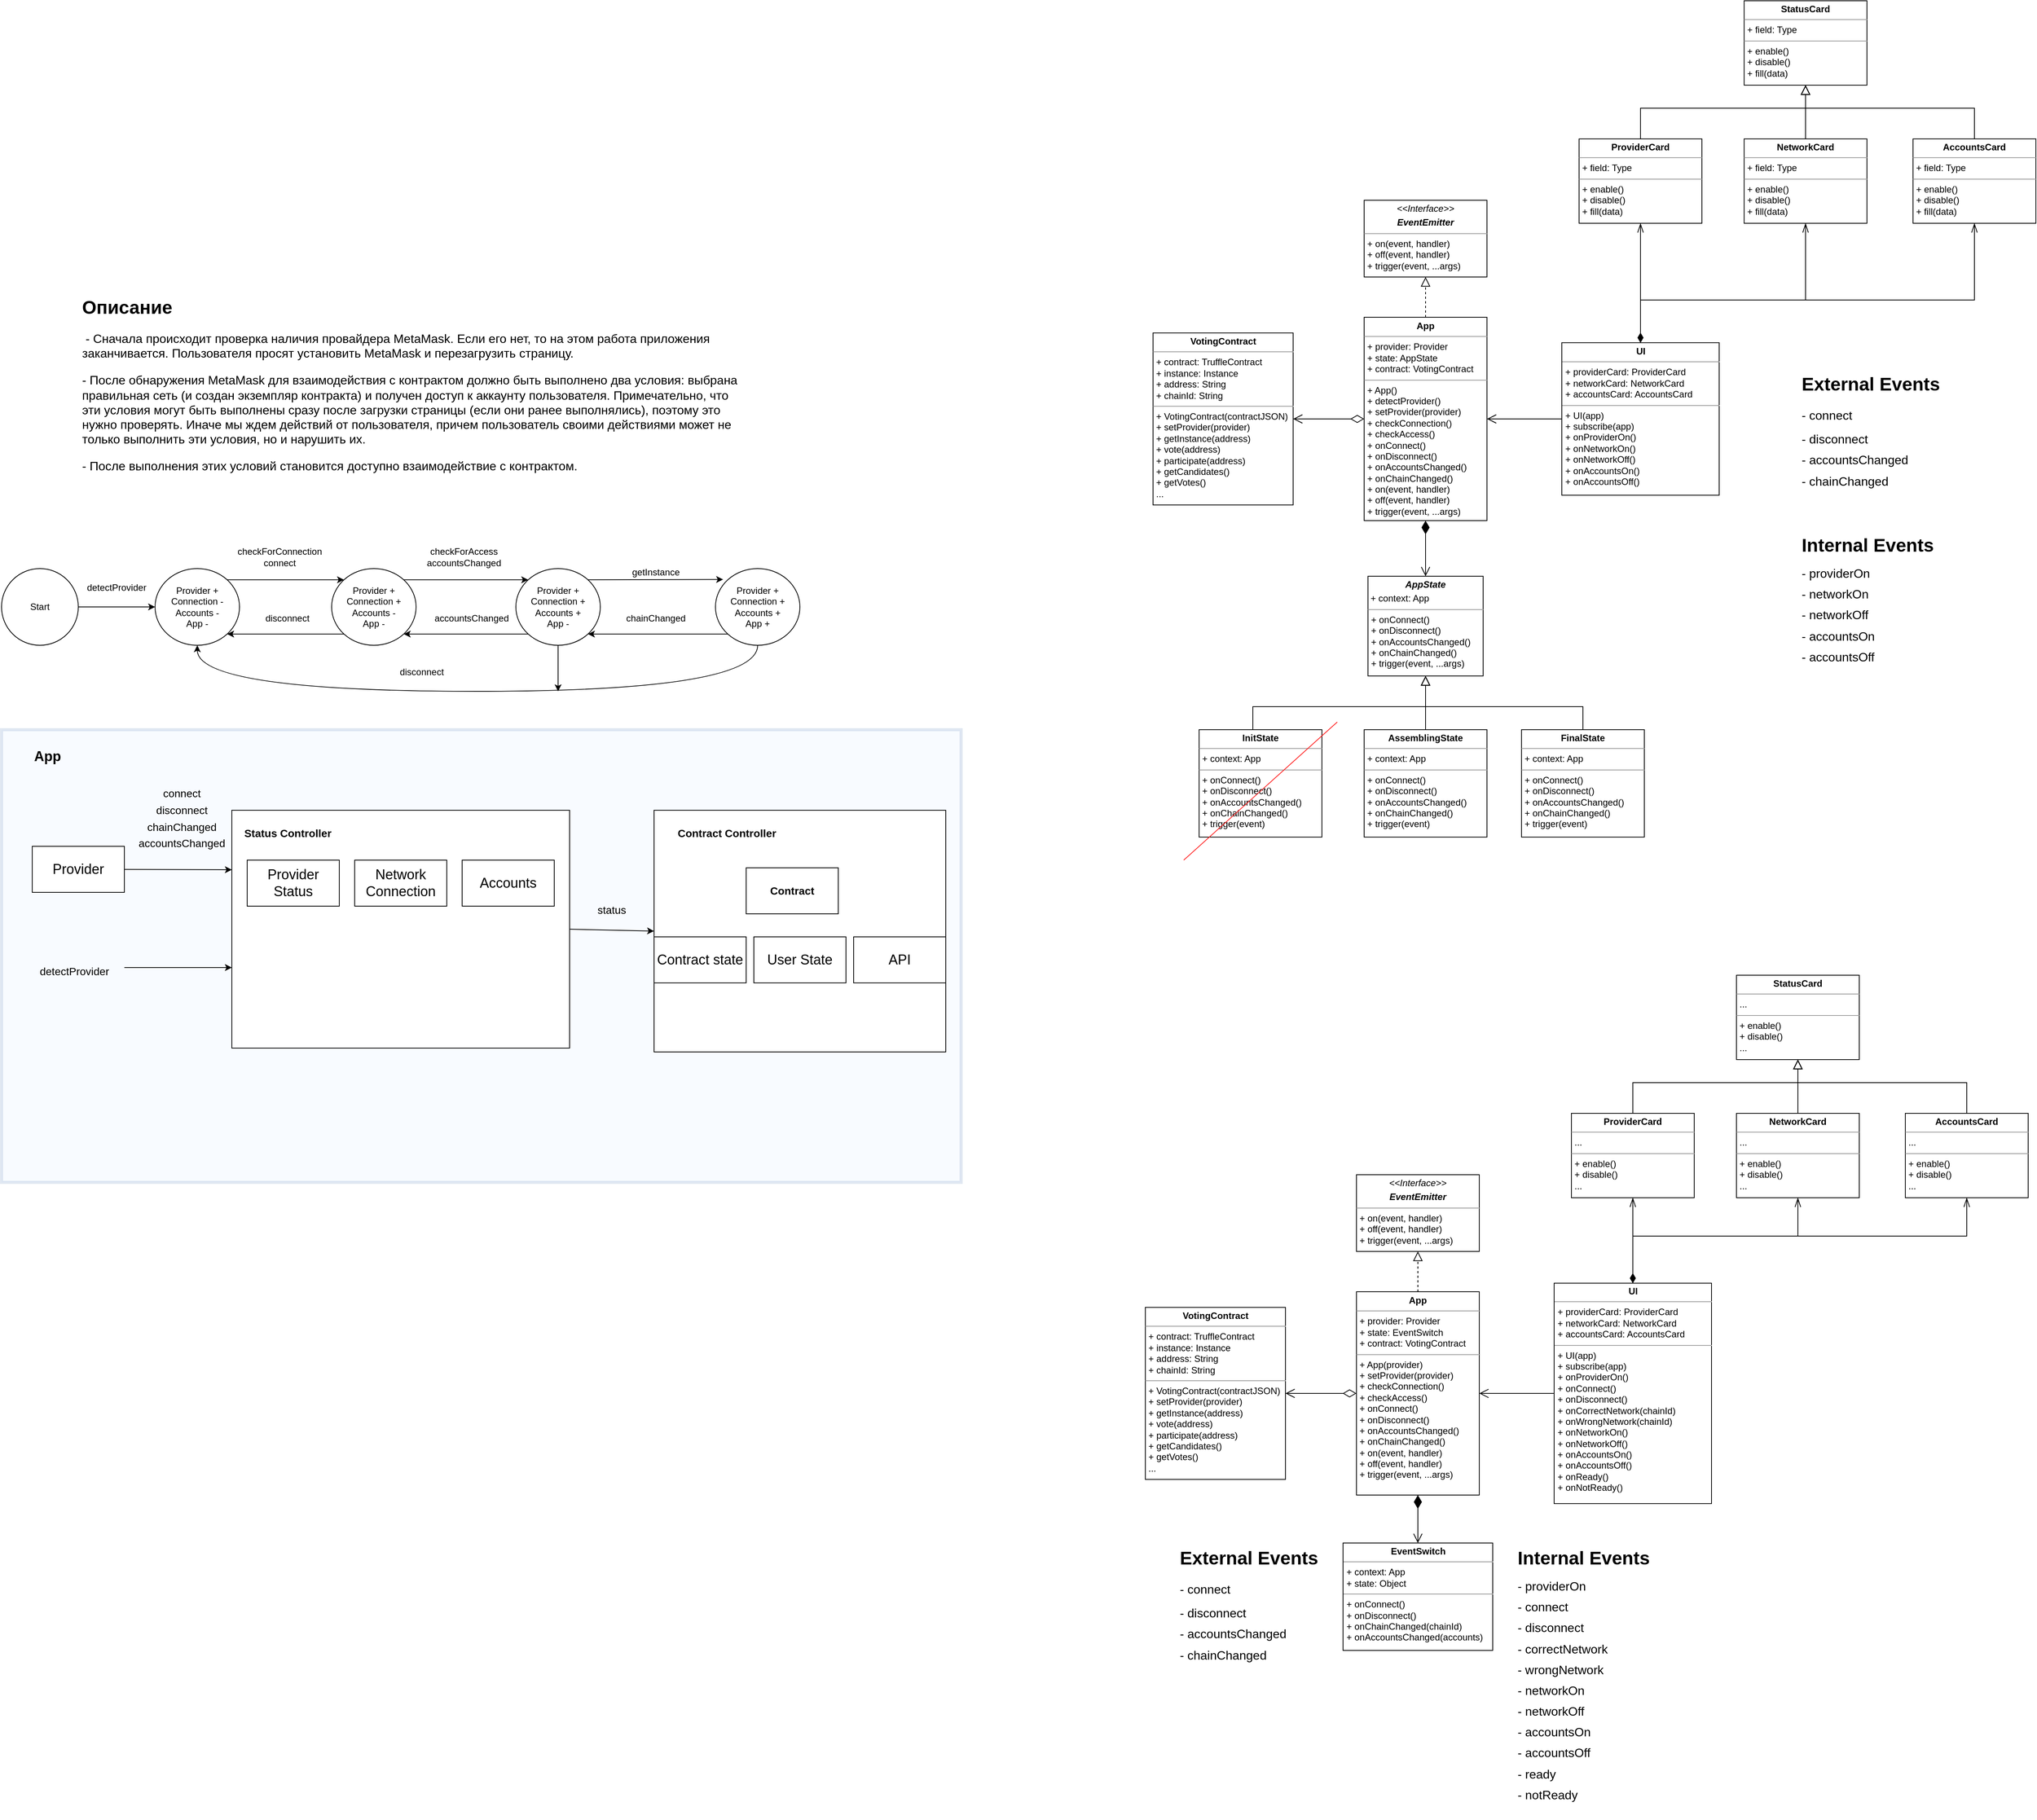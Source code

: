 <mxfile version="16.5.1" type="device"><diagram id="usQ9bSBDTtGpETnBob7q" name="Page-1"><mxGraphModel dx="1483" dy="1327" grid="1" gridSize="10" guides="1" tooltips="1" connect="1" arrows="1" fold="1" page="0" pageScale="1" pageWidth="850" pageHeight="1100" math="0" shadow="0"><root><mxCell id="0"/><mxCell id="1" parent="0"/><mxCell id="t0ymd-lCAjjRlO43unbP-7" style="edgeStyle=orthogonalEdgeStyle;curved=1;orthogonalLoop=1;jettySize=auto;html=1;entryX=0;entryY=0;entryDx=0;entryDy=0;exitX=1;exitY=0;exitDx=0;exitDy=0;" parent="1" source="t0ymd-lCAjjRlO43unbP-1" target="t0ymd-lCAjjRlO43unbP-5" edge="1"><mxGeometry relative="1" as="geometry"/></mxCell><mxCell id="t0ymd-lCAjjRlO43unbP-1" value="Provider +&lt;br&gt;Connection -&lt;br&gt;Accounts -&lt;br&gt;App -" style="ellipse;whiteSpace=wrap;html=1;" parent="1" vertex="1"><mxGeometry x="230" y="370" width="110" height="100" as="geometry"/></mxCell><mxCell id="t0ymd-lCAjjRlO43unbP-6" style="edgeStyle=orthogonalEdgeStyle;curved=1;orthogonalLoop=1;jettySize=auto;html=1;entryX=0;entryY=0.5;entryDx=0;entryDy=0;" parent="1" source="t0ymd-lCAjjRlO43unbP-2" target="t0ymd-lCAjjRlO43unbP-1" edge="1"><mxGeometry relative="1" as="geometry"/></mxCell><mxCell id="t0ymd-lCAjjRlO43unbP-2" value="Start" style="ellipse;whiteSpace=wrap;html=1;" parent="1" vertex="1"><mxGeometry x="30" y="370" width="100" height="100" as="geometry"/></mxCell><mxCell id="t0ymd-lCAjjRlO43unbP-4" value="detectProvider" style="text;html=1;strokeColor=none;fillColor=none;align=center;verticalAlign=middle;whiteSpace=wrap;rounded=0;" parent="1" vertex="1"><mxGeometry x="150" y="380" width="60" height="30" as="geometry"/></mxCell><mxCell id="t0ymd-lCAjjRlO43unbP-11" style="edgeStyle=orthogonalEdgeStyle;curved=1;orthogonalLoop=1;jettySize=auto;html=1;exitX=0;exitY=1;exitDx=0;exitDy=0;entryX=1;entryY=1;entryDx=0;entryDy=0;" parent="1" source="t0ymd-lCAjjRlO43unbP-5" target="t0ymd-lCAjjRlO43unbP-1" edge="1"><mxGeometry relative="1" as="geometry"/></mxCell><mxCell id="t0ymd-lCAjjRlO43unbP-14" style="edgeStyle=orthogonalEdgeStyle;curved=1;orthogonalLoop=1;jettySize=auto;html=1;exitX=1;exitY=0;exitDx=0;exitDy=0;entryX=0;entryY=0;entryDx=0;entryDy=0;" parent="1" source="t0ymd-lCAjjRlO43unbP-5" target="t0ymd-lCAjjRlO43unbP-13" edge="1"><mxGeometry relative="1" as="geometry"/></mxCell><mxCell id="t0ymd-lCAjjRlO43unbP-5" value="Provider +&lt;br&gt;Connection +&lt;br&gt;Accounts -&lt;br&gt;App -" style="ellipse;whiteSpace=wrap;html=1;" parent="1" vertex="1"><mxGeometry x="460" y="370" width="110" height="100" as="geometry"/></mxCell><mxCell id="t0ymd-lCAjjRlO43unbP-8" value="checkForConnection&lt;br&gt;connect" style="text;html=1;strokeColor=none;fillColor=none;align=center;verticalAlign=middle;whiteSpace=wrap;rounded=0;" parent="1" vertex="1"><mxGeometry x="360" y="340" width="65" height="30" as="geometry"/></mxCell><mxCell id="t0ymd-lCAjjRlO43unbP-12" value="disconnect" style="text;html=1;strokeColor=none;fillColor=none;align=center;verticalAlign=middle;whiteSpace=wrap;rounded=0;" parent="1" vertex="1"><mxGeometry x="370" y="420" width="65" height="30" as="geometry"/></mxCell><mxCell id="t0ymd-lCAjjRlO43unbP-15" style="edgeStyle=orthogonalEdgeStyle;curved=1;orthogonalLoop=1;jettySize=auto;html=1;exitX=0;exitY=1;exitDx=0;exitDy=0;entryX=1;entryY=1;entryDx=0;entryDy=0;" parent="1" source="t0ymd-lCAjjRlO43unbP-13" target="t0ymd-lCAjjRlO43unbP-5" edge="1"><mxGeometry relative="1" as="geometry"/></mxCell><mxCell id="t0ymd-lCAjjRlO43unbP-31" style="edgeStyle=orthogonalEdgeStyle;curved=1;orthogonalLoop=1;jettySize=auto;html=1;" parent="1" source="t0ymd-lCAjjRlO43unbP-13" edge="1"><mxGeometry relative="1" as="geometry"><mxPoint x="755" y="530.0" as="targetPoint"/></mxGeometry></mxCell><mxCell id="t0ymd-lCAjjRlO43unbP-32" style="edgeStyle=orthogonalEdgeStyle;curved=1;orthogonalLoop=1;jettySize=auto;html=1;exitX=1;exitY=0;exitDx=0;exitDy=0;" parent="1" source="t0ymd-lCAjjRlO43unbP-13" edge="1"><mxGeometry relative="1" as="geometry"><mxPoint x="970" y="384.235" as="targetPoint"/></mxGeometry></mxCell><mxCell id="t0ymd-lCAjjRlO43unbP-13" value="Provider +&lt;br&gt;Connection +&lt;br&gt;Accounts +&lt;br&gt;App -" style="ellipse;whiteSpace=wrap;html=1;" parent="1" vertex="1"><mxGeometry x="700" y="370" width="110" height="100" as="geometry"/></mxCell><mxCell id="t0ymd-lCAjjRlO43unbP-17" value="checkForAccess&lt;br&gt;accountsChanged" style="text;html=1;strokeColor=none;fillColor=none;align=center;verticalAlign=middle;whiteSpace=wrap;rounded=0;" parent="1" vertex="1"><mxGeometry x="600" y="340" width="65" height="30" as="geometry"/></mxCell><mxCell id="t0ymd-lCAjjRlO43unbP-18" value="accountsChanged" style="text;html=1;strokeColor=none;fillColor=none;align=center;verticalAlign=middle;whiteSpace=wrap;rounded=0;" parent="1" vertex="1"><mxGeometry x="610" y="420" width="65" height="30" as="geometry"/></mxCell><mxCell id="t0ymd-lCAjjRlO43unbP-21" value="disconnect" style="text;html=1;strokeColor=none;fillColor=none;align=center;verticalAlign=middle;whiteSpace=wrap;rounded=0;" parent="1" vertex="1"><mxGeometry x="545" y="490" width="65" height="30" as="geometry"/></mxCell><mxCell id="t0ymd-lCAjjRlO43unbP-30" style="edgeStyle=orthogonalEdgeStyle;curved=1;orthogonalLoop=1;jettySize=auto;html=1;exitX=0.5;exitY=1;exitDx=0;exitDy=0;entryX=0.5;entryY=1;entryDx=0;entryDy=0;" parent="1" source="t0ymd-lCAjjRlO43unbP-22" target="t0ymd-lCAjjRlO43unbP-1" edge="1"><mxGeometry relative="1" as="geometry"><Array as="points"><mxPoint x="1015" y="530"/><mxPoint x="285" y="530"/></Array></mxGeometry></mxCell><mxCell id="t0ymd-lCAjjRlO43unbP-33" style="edgeStyle=orthogonalEdgeStyle;curved=1;orthogonalLoop=1;jettySize=auto;html=1;exitX=0;exitY=1;exitDx=0;exitDy=0;entryX=1;entryY=1;entryDx=0;entryDy=0;" parent="1" source="t0ymd-lCAjjRlO43unbP-22" target="t0ymd-lCAjjRlO43unbP-13" edge="1"><mxGeometry relative="1" as="geometry"/></mxCell><mxCell id="t0ymd-lCAjjRlO43unbP-22" value="Provider +&lt;br&gt;Connection +&lt;br&gt;Accounts +&lt;br&gt;App +" style="ellipse;whiteSpace=wrap;html=1;" parent="1" vertex="1"><mxGeometry x="960" y="370" width="110" height="100" as="geometry"/></mxCell><mxCell id="t0ymd-lCAjjRlO43unbP-26" value="getInstance" style="text;html=1;strokeColor=none;fillColor=none;align=center;verticalAlign=middle;whiteSpace=wrap;rounded=0;" parent="1" vertex="1"><mxGeometry x="850" y="360" width="65" height="30" as="geometry"/></mxCell><mxCell id="t0ymd-lCAjjRlO43unbP-29" value="chainChanged" style="text;html=1;strokeColor=none;fillColor=none;align=center;verticalAlign=middle;whiteSpace=wrap;rounded=0;" parent="1" vertex="1"><mxGeometry x="850" y="420" width="65" height="30" as="geometry"/></mxCell><mxCell id="t0ymd-lCAjjRlO43unbP-36" value="" style="rounded=0;whiteSpace=wrap;html=1;fillColor=#dae8fc;strokeColor=#6c8ebf;opacity=20;sketch=0;strokeWidth=4;glass=0;" parent="1" vertex="1"><mxGeometry x="30" y="580" width="1250" height="590" as="geometry"/></mxCell><mxCell id="t0ymd-lCAjjRlO43unbP-37" value="&lt;font style=&quot;font-size: 18px&quot;&gt;&lt;b&gt;App&lt;/b&gt;&lt;/font&gt;" style="text;html=1;strokeColor=none;fillColor=none;align=center;verticalAlign=middle;whiteSpace=wrap;rounded=0;sketch=0;opacity=20;" parent="1" vertex="1"><mxGeometry x="60" y="600" width="60" height="30" as="geometry"/></mxCell><mxCell id="t0ymd-lCAjjRlO43unbP-54" style="edgeStyle=none;orthogonalLoop=1;jettySize=auto;html=1;exitX=1;exitY=0.5;exitDx=0;exitDy=0;entryX=0;entryY=0.5;entryDx=0;entryDy=0;fontFamily=Helvetica;fontSize=14;fontColor=default;" parent="1" source="t0ymd-lCAjjRlO43unbP-38" target="t0ymd-lCAjjRlO43unbP-39" edge="1"><mxGeometry relative="1" as="geometry"/></mxCell><mxCell id="t0ymd-lCAjjRlO43unbP-38" value="" style="rounded=0;whiteSpace=wrap;html=1;sketch=0;fontSize=18;strokeWidth=1;" parent="1" vertex="1"><mxGeometry x="330" y="685" width="440" height="310" as="geometry"/></mxCell><mxCell id="t0ymd-lCAjjRlO43unbP-39" value="" style="rounded=0;whiteSpace=wrap;html=1;sketch=0;fontSize=18;strokeWidth=1;" parent="1" vertex="1"><mxGeometry x="880" y="685" width="380" height="315" as="geometry"/></mxCell><mxCell id="t0ymd-lCAjjRlO43unbP-51" style="orthogonalLoop=1;jettySize=auto;html=1;entryX=0;entryY=0.25;entryDx=0;entryDy=0;fontFamily=Helvetica;fontSize=14;fontColor=default;" parent="1" source="t0ymd-lCAjjRlO43unbP-40" target="t0ymd-lCAjjRlO43unbP-38" edge="1"><mxGeometry relative="1" as="geometry"/></mxCell><mxCell id="t0ymd-lCAjjRlO43unbP-40" value="Provider" style="rounded=0;whiteSpace=wrap;html=1;sketch=0;fontSize=18;strokeWidth=1;" parent="1" vertex="1"><mxGeometry x="70" y="732" width="120" height="60" as="geometry"/></mxCell><mxCell id="t0ymd-lCAjjRlO43unbP-42" value="&lt;font style=&quot;font-size: 14px&quot;&gt;connect&lt;br&gt;disconnect&lt;br&gt;chainChanged&lt;br&gt;accountsChanged&lt;br&gt;&lt;/font&gt;" style="text;html=1;strokeColor=none;fillColor=none;align=center;verticalAlign=middle;whiteSpace=wrap;rounded=0;sketch=0;fontFamily=Helvetica;fontSize=18;fontColor=default;imageAlign=left;" parent="1" vertex="1"><mxGeometry x="200" y="640" width="130" height="110" as="geometry"/></mxCell><mxCell id="t0ymd-lCAjjRlO43unbP-43" value="&lt;b&gt;Status Controller&lt;/b&gt;" style="text;html=1;strokeColor=none;fillColor=none;align=center;verticalAlign=middle;whiteSpace=wrap;rounded=0;sketch=0;fontFamily=Helvetica;fontSize=14;fontColor=default;" parent="1" vertex="1"><mxGeometry x="342.5" y="700" width="120" height="30" as="geometry"/></mxCell><mxCell id="t0ymd-lCAjjRlO43unbP-44" value="Network Connection" style="rounded=0;whiteSpace=wrap;html=1;sketch=0;fontSize=18;strokeWidth=1;" parent="1" vertex="1"><mxGeometry x="490" y="750" width="120" height="60" as="geometry"/></mxCell><mxCell id="t0ymd-lCAjjRlO43unbP-45" value="Provider&lt;br&gt;Status" style="rounded=0;whiteSpace=wrap;html=1;sketch=0;fontSize=18;strokeWidth=1;" parent="1" vertex="1"><mxGeometry x="350" y="750" width="120" height="60" as="geometry"/></mxCell><mxCell id="t0ymd-lCAjjRlO43unbP-46" value="Accounts" style="rounded=0;whiteSpace=wrap;html=1;sketch=0;fontSize=18;strokeWidth=1;" parent="1" vertex="1"><mxGeometry x="630" y="750" width="120" height="60" as="geometry"/></mxCell><mxCell id="t0ymd-lCAjjRlO43unbP-47" value="&lt;b&gt;Contract Controller&lt;/b&gt;" style="text;html=1;strokeColor=none;fillColor=none;align=center;verticalAlign=middle;whiteSpace=wrap;rounded=0;sketch=0;fontFamily=Helvetica;fontSize=14;fontColor=default;" parent="1" vertex="1"><mxGeometry x="900" y="700" width="150" height="30" as="geometry"/></mxCell><mxCell id="t0ymd-lCAjjRlO43unbP-52" value="" style="endArrow=classic;html=1;fontFamily=Helvetica;fontSize=14;fontColor=default;" parent="1" edge="1"><mxGeometry width="50" height="50" relative="1" as="geometry"><mxPoint x="190" y="890" as="sourcePoint"/><mxPoint x="330" y="890" as="targetPoint"/></mxGeometry></mxCell><mxCell id="t0ymd-lCAjjRlO43unbP-53" value="detectProvider" style="text;html=1;strokeColor=none;fillColor=none;align=center;verticalAlign=middle;whiteSpace=wrap;rounded=0;glass=0;sketch=0;fontFamily=Helvetica;fontSize=14;fontColor=default;" parent="1" vertex="1"><mxGeometry x="70" y="860" width="110" height="70" as="geometry"/></mxCell><mxCell id="t0ymd-lCAjjRlO43unbP-55" value="status" style="text;html=1;strokeColor=none;fillColor=none;align=center;verticalAlign=middle;whiteSpace=wrap;rounded=0;glass=0;sketch=0;fontFamily=Helvetica;fontSize=14;fontColor=default;" parent="1" vertex="1"><mxGeometry x="770" y="780" width="110" height="70" as="geometry"/></mxCell><mxCell id="t0ymd-lCAjjRlO43unbP-56" value="User State" style="rounded=0;whiteSpace=wrap;html=1;sketch=0;fontSize=18;strokeWidth=1;" parent="1" vertex="1"><mxGeometry x="1010" y="850" width="120" height="60" as="geometry"/></mxCell><mxCell id="t0ymd-lCAjjRlO43unbP-57" value="&lt;b&gt;&lt;font style=&quot;font-size: 14px&quot;&gt;Contract&lt;/font&gt;&lt;/b&gt;" style="rounded=0;whiteSpace=wrap;html=1;glass=0;sketch=0;fontFamily=Helvetica;fontSize=14;fontColor=default;strokeColor=default;strokeWidth=1;fillColor=default;" parent="1" vertex="1"><mxGeometry x="1000" y="760" width="120" height="60" as="geometry"/></mxCell><mxCell id="t0ymd-lCAjjRlO43unbP-58" value="Contract state" style="rounded=0;whiteSpace=wrap;html=1;sketch=0;fontSize=18;strokeWidth=1;" parent="1" vertex="1"><mxGeometry x="880" y="850" width="120" height="60" as="geometry"/></mxCell><mxCell id="t0ymd-lCAjjRlO43unbP-60" value="API" style="rounded=0;whiteSpace=wrap;html=1;sketch=0;fontSize=18;strokeWidth=1;" parent="1" vertex="1"><mxGeometry x="1140" y="850" width="120" height="60" as="geometry"/></mxCell><mxCell id="U8DQpD82ejuaNxqixT_s-1" value="&lt;p style=&quot;margin: 0px ; margin-top: 4px ; text-align: center&quot;&gt;&lt;i&gt;&lt;b&gt;AppState&lt;/b&gt;&lt;/i&gt;&lt;br&gt;&lt;/p&gt;&lt;p style=&quot;margin: 4px 0px 0px&quot;&gt;&amp;nbsp;+ context: App&lt;/p&gt;&lt;hr size=&quot;1&quot;&gt;&lt;p style=&quot;margin: 0px ; margin-left: 4px&quot;&gt;+ onConnect()&lt;/p&gt;&lt;p style=&quot;margin: 0px ; margin-left: 4px&quot;&gt;+ onDisconnect()&lt;/p&gt;&lt;p style=&quot;margin: 0px ; margin-left: 4px&quot;&gt;+ onAccountsChanged()&lt;/p&gt;&lt;p style=&quot;margin: 0px ; margin-left: 4px&quot;&gt;+ onChainChanged()&lt;/p&gt;&lt;p style=&quot;margin: 0px ; margin-left: 4px&quot;&gt;+ trigger(event, ...args)&lt;/p&gt;" style="verticalAlign=top;align=left;overflow=fill;fontSize=12;fontFamily=Helvetica;html=1;" parent="1" vertex="1"><mxGeometry x="1810" y="380" width="150" height="130" as="geometry"/></mxCell><mxCell id="U8DQpD82ejuaNxqixT_s-11" value="&lt;p style=&quot;margin: 0px ; margin-top: 4px ; text-align: center&quot;&gt;&lt;b&gt;App&lt;/b&gt;&lt;/p&gt;&lt;hr size=&quot;1&quot;&gt;&lt;p style=&quot;margin: 0px ; margin-left: 4px&quot;&gt;+ provider: Provider&lt;/p&gt;&lt;p style=&quot;margin: 0px ; margin-left: 4px&quot;&gt;+ state: AppState&lt;/p&gt;&lt;p style=&quot;margin: 0px ; margin-left: 4px&quot;&gt;+ contract: VotingContract&lt;/p&gt;&lt;hr size=&quot;1&quot;&gt;&lt;p style=&quot;margin: 0px 0px 0px 4px&quot;&gt;+ App()&lt;/p&gt;&lt;p style=&quot;margin: 0px 0px 0px 4px&quot;&gt;+ detectProvider()&lt;/p&gt;&lt;p style=&quot;margin: 0px 0px 0px 4px&quot;&gt;+ setProvider(provider)&lt;/p&gt;&lt;p style=&quot;margin: 0px 0px 0px 4px&quot;&gt;+ checkConnection()&lt;/p&gt;&lt;p style=&quot;margin: 0px 0px 0px 4px&quot;&gt;+ checkAccess()&lt;/p&gt;&lt;p style=&quot;margin: 0px 0px 0px 4px&quot;&gt;+ onConnect()&lt;/p&gt;&lt;p style=&quot;margin: 0px 0px 0px 4px&quot;&gt;+ onDisconnect()&lt;/p&gt;&lt;p style=&quot;margin: 0px 0px 0px 4px&quot;&gt;+ onAccountsChanged()&lt;/p&gt;&lt;p style=&quot;margin: 0px 0px 0px 4px&quot;&gt;+ onChainChanged()&lt;/p&gt;&lt;p style=&quot;margin: 0px 0px 0px 4px&quot;&gt;+ on(event, handler)&lt;/p&gt;&lt;p style=&quot;margin: 0px 0px 0px 4px&quot;&gt;+ off(event, handler)&lt;/p&gt;&lt;p style=&quot;margin: 0px 0px 0px 4px&quot;&gt;+ trigger(event, ...args)&lt;/p&gt;" style="verticalAlign=top;align=left;overflow=fill;fontSize=12;fontFamily=Helvetica;html=1;" parent="1" vertex="1"><mxGeometry x="1805" y="42.5" width="160" height="265" as="geometry"/></mxCell><mxCell id="U8DQpD82ejuaNxqixT_s-12" value="" style="endArrow=diamondThin;endFill=1;endSize=15;html=1;rounded=0;entryX=0.5;entryY=1;entryDx=0;entryDy=0;startArrow=open;startFill=0;startSize=10;" parent="1" source="U8DQpD82ejuaNxqixT_s-1" target="U8DQpD82ejuaNxqixT_s-11" edge="1"><mxGeometry width="160" relative="1" as="geometry"><mxPoint x="1790" y="230" as="sourcePoint"/><mxPoint x="1930" y="200" as="targetPoint"/></mxGeometry></mxCell><mxCell id="U8DQpD82ejuaNxqixT_s-15" style="edgeStyle=orthogonalEdgeStyle;rounded=0;orthogonalLoop=1;jettySize=auto;html=1;entryX=0;entryY=0.5;entryDx=0;entryDy=0;startArrow=open;startFill=0;endArrow=diamondThin;endFill=0;endSize=15;startSize=10;" parent="1" source="U8DQpD82ejuaNxqixT_s-14" target="U8DQpD82ejuaNxqixT_s-11" edge="1"><mxGeometry relative="1" as="geometry"/></mxCell><mxCell id="U8DQpD82ejuaNxqixT_s-14" value="&lt;p style=&quot;margin: 0px ; margin-top: 4px ; text-align: center&quot;&gt;&lt;b&gt;VotingContract&lt;/b&gt;&lt;/p&gt;&lt;hr size=&quot;1&quot;&gt;&lt;p style=&quot;margin: 0px ; margin-left: 4px&quot;&gt;+ contract: TruffleContract&lt;/p&gt;&lt;p style=&quot;margin: 0px ; margin-left: 4px&quot;&gt;+ instance: Instance&lt;/p&gt;&lt;p style=&quot;margin: 0px ; margin-left: 4px&quot;&gt;+ address: String&lt;br&gt;&lt;/p&gt;&lt;p style=&quot;margin: 0px ; margin-left: 4px&quot;&gt;+ chainId: String&lt;/p&gt;&lt;hr size=&quot;1&quot;&gt;&lt;p style=&quot;margin: 0px ; margin-left: 4px&quot;&gt;+ VotingContract(contractJSON)&lt;/p&gt;&lt;p style=&quot;margin: 0px ; margin-left: 4px&quot;&gt;+ setProvider(provider)&lt;/p&gt;&lt;p style=&quot;margin: 0px ; margin-left: 4px&quot;&gt;+ getInstance(address)&lt;/p&gt;&lt;p style=&quot;margin: 0px ; margin-left: 4px&quot;&gt;+ vote(address)&lt;/p&gt;&lt;p style=&quot;margin: 0px ; margin-left: 4px&quot;&gt;+ participate(address)&lt;/p&gt;&lt;p style=&quot;margin: 0px ; margin-left: 4px&quot;&gt;+ getCandidates()&lt;/p&gt;&lt;p style=&quot;margin: 0px ; margin-left: 4px&quot;&gt;+ getVotes()&lt;/p&gt;&lt;p style=&quot;margin: 0px ; margin-left: 4px&quot;&gt;...&lt;/p&gt;" style="verticalAlign=top;align=left;overflow=fill;fontSize=12;fontFamily=Helvetica;html=1;" parent="1" vertex="1"><mxGeometry x="1530" y="62.89" width="182.5" height="224.22" as="geometry"/></mxCell><mxCell id="U8DQpD82ejuaNxqixT_s-20" value="&lt;p style=&quot;line-height: 0.7&quot;&gt;&lt;/p&gt;&lt;h1&gt;External Events&lt;/h1&gt;&lt;p style=&quot;font-size: 16px&quot;&gt;- connect&lt;/p&gt;&lt;p style=&quot;font-size: 16px ; line-height: 0.7&quot;&gt;- disconnect&lt;/p&gt;&lt;p style=&quot;font-size: 16px ; line-height: 0.7&quot;&gt;- accountsChanged&lt;/p&gt;&lt;p style=&quot;font-size: 16px ; line-height: 0.7&quot;&gt;- chainChanged&lt;/p&gt;&lt;p&gt;&lt;/p&gt;" style="text;html=1;strokeColor=none;fillColor=none;spacing=5;spacingTop=-20;whiteSpace=wrap;overflow=hidden;rounded=0;" parent="1" vertex="1"><mxGeometry x="2370" y="110" width="190" height="310" as="geometry"/></mxCell><mxCell id="U8DQpD82ejuaNxqixT_s-21" value="&lt;p style=&quot;line-height: 0.7&quot;&gt;&lt;/p&gt;&lt;h1&gt;Описание&lt;/h1&gt;&lt;p style=&quot;font-size: 16px&quot;&gt;&amp;nbsp;- Сначала происходит проверка наличия провайдера MetaMask. Если его нет, то на этом работа приложения заканчивается. Пользователя просят установить MetaMask и перезагрузить страницу.&lt;/p&gt;&lt;p style=&quot;font-size: 16px&quot;&gt;- После обнаружения MetaMask для взаимодействия с контрактом должно быть выполнено два условия: выбрана правильная сеть (и создан экземпляр контракта) и получен доступ к аккаунту пользователя. Примечательно, что эти условия могут быть выполнены сразу после загрузки страницы (если они ранее выполнялись), поэтому это нужно проверять. Иначе мы ждем действий от пользователя, причем пользователь своими действиями может не только выполнить эти условия, но и нарушить их.&lt;/p&gt;&lt;p style=&quot;font-size: 16px&quot;&gt;- После выполнения этих условий становится доступно взаимодействие с контрактом.&lt;/p&gt;&lt;p&gt;&lt;/p&gt;" style="text;html=1;strokeColor=none;fillColor=none;spacing=5;spacingTop=-20;whiteSpace=wrap;overflow=hidden;rounded=0;" parent="1" vertex="1"><mxGeometry x="130" y="10" width="870" height="310" as="geometry"/></mxCell><mxCell id="U8DQpD82ejuaNxqixT_s-23" style="edgeStyle=orthogonalEdgeStyle;rounded=0;orthogonalLoop=1;jettySize=auto;html=1;entryX=0.5;entryY=1;entryDx=0;entryDy=0;fontSize=16;startArrow=none;startFill=0;endArrow=block;endFill=0;startSize=10;endSize=10;dashed=1;exitX=0.5;exitY=0;exitDx=0;exitDy=0;" parent="1" source="U8DQpD82ejuaNxqixT_s-11" target="U8DQpD82ejuaNxqixT_s-22" edge="1"><mxGeometry relative="1" as="geometry"><mxPoint x="1910" y="10" as="sourcePoint"/></mxGeometry></mxCell><mxCell id="U8DQpD82ejuaNxqixT_s-22" value="&lt;p style=&quot;margin: 0px ; margin-top: 4px ; text-align: center&quot;&gt;&lt;i&gt;&amp;lt;&amp;lt;Interface&amp;gt;&amp;gt;&lt;/i&gt;&lt;/p&gt;&lt;p style=&quot;margin: 0px ; margin-top: 4px ; text-align: center&quot;&gt;&lt;i&gt;&lt;b&gt;EventEmitter&lt;/b&gt;&lt;/i&gt;&lt;/p&gt;&lt;hr size=&quot;1&quot;&gt;&lt;p style=&quot;margin: 0px ; margin-left: 4px&quot;&gt;+ on(event, handler)&lt;/p&gt;&lt;p style=&quot;margin: 0px ; margin-left: 4px&quot;&gt;+ off(event, handler)&lt;/p&gt;&lt;p style=&quot;margin: 0px ; margin-left: 4px&quot;&gt;+ trigger(event, ...args)&lt;br&gt;&lt;/p&gt;" style="verticalAlign=top;align=left;overflow=fill;fontSize=12;fontFamily=Helvetica;html=1;" parent="1" vertex="1"><mxGeometry x="1805" y="-110" width="160" height="100" as="geometry"/></mxCell><mxCell id="U8DQpD82ejuaNxqixT_s-25" style="edgeStyle=orthogonalEdgeStyle;rounded=0;orthogonalLoop=1;jettySize=auto;html=1;entryX=1;entryY=0.5;entryDx=0;entryDy=0;fontSize=16;startArrow=none;startFill=0;endArrow=open;endFill=0;startSize=10;endSize=10;" parent="1" source="U8DQpD82ejuaNxqixT_s-24" target="U8DQpD82ejuaNxqixT_s-11" edge="1"><mxGeometry relative="1" as="geometry"/></mxCell><mxCell id="U8DQpD82ejuaNxqixT_s-24" value="&lt;p style=&quot;margin: 0px ; margin-top: 4px ; text-align: center&quot;&gt;&lt;b&gt;UI&lt;/b&gt;&lt;/p&gt;&lt;hr size=&quot;1&quot;&gt;&lt;p style=&quot;margin: 0px ; margin-left: 4px&quot;&gt;+ providerCard: ProviderCard&lt;/p&gt;&lt;p style=&quot;margin: 0px ; margin-left: 4px&quot;&gt;+ networkCard: NetworkCard&lt;/p&gt;&lt;p style=&quot;margin: 0px ; margin-left: 4px&quot;&gt;+ accountsCard: AccountsCard&lt;/p&gt;&lt;hr size=&quot;1&quot;&gt;&lt;p style=&quot;margin: 0px ; margin-left: 4px&quot;&gt;+ UI(app)&lt;/p&gt;&lt;p style=&quot;margin: 0px ; margin-left: 4px&quot;&gt;+ subscribe(app)&lt;/p&gt;&lt;p style=&quot;margin: 0px ; margin-left: 4px&quot;&gt;+ onProviderOn()&lt;/p&gt;&lt;p style=&quot;margin: 0px ; margin-left: 4px&quot;&gt;+ onNetworkOn()&lt;/p&gt;&lt;p style=&quot;margin: 0px ; margin-left: 4px&quot;&gt;+ onNetworkOff()&lt;/p&gt;&lt;p style=&quot;margin: 0px ; margin-left: 4px&quot;&gt;+ onAccountsOn()&lt;/p&gt;&lt;p style=&quot;margin: 0px ; margin-left: 4px&quot;&gt;+ onAccountsOff()&lt;/p&gt;" style="verticalAlign=top;align=left;overflow=fill;fontSize=12;fontFamily=Helvetica;html=1;" parent="1" vertex="1"><mxGeometry x="2062.5" y="75.63" width="205" height="198.75" as="geometry"/></mxCell><mxCell id="U8DQpD82ejuaNxqixT_s-30" style="edgeStyle=orthogonalEdgeStyle;rounded=0;orthogonalLoop=1;jettySize=auto;html=1;fontSize=16;startArrow=none;startFill=0;endArrow=block;endFill=0;startSize=10;endSize=10;exitX=0.5;exitY=0;exitDx=0;exitDy=0;entryX=0.5;entryY=1;entryDx=0;entryDy=0;" parent="1" source="U8DQpD82ejuaNxqixT_s-28" target="U8DQpD82ejuaNxqixT_s-26" edge="1"><mxGeometry relative="1" as="geometry"><mxPoint x="2420" y="-240" as="targetPoint"/></mxGeometry></mxCell><mxCell id="U8DQpD82ejuaNxqixT_s-26" value="&lt;p style=&quot;margin: 0px ; margin-top: 4px ; text-align: center&quot;&gt;&lt;b&gt;StatusCard&lt;/b&gt;&lt;/p&gt;&lt;hr size=&quot;1&quot;&gt;&lt;p style=&quot;margin: 0px ; margin-left: 4px&quot;&gt;+ field: Type&lt;/p&gt;&lt;hr size=&quot;1&quot;&gt;&lt;p style=&quot;margin: 0px ; margin-left: 4px&quot;&gt;+ enable()&lt;/p&gt;&lt;p style=&quot;margin: 0px ; margin-left: 4px&quot;&gt;+ disable()&lt;/p&gt;&lt;p style=&quot;margin: 0px ; margin-left: 4px&quot;&gt;+ fill(data)&lt;/p&gt;" style="verticalAlign=top;align=left;overflow=fill;fontSize=12;fontFamily=Helvetica;html=1;" parent="1" vertex="1"><mxGeometry x="2300" y="-370" width="160" height="110" as="geometry"/></mxCell><mxCell id="U8DQpD82ejuaNxqixT_s-32" style="edgeStyle=orthogonalEdgeStyle;rounded=0;orthogonalLoop=1;jettySize=auto;html=1;fontSize=16;startArrow=none;startFill=0;endArrow=block;endFill=0;startSize=10;endSize=10;entryX=0.5;entryY=1;entryDx=0;entryDy=0;" parent="1" source="U8DQpD82ejuaNxqixT_s-27" target="U8DQpD82ejuaNxqixT_s-26" edge="1"><mxGeometry relative="1" as="geometry"><mxPoint x="2210" y="-230" as="targetPoint"/><Array as="points"><mxPoint x="2165" y="-230"/><mxPoint x="2380" y="-230"/></Array></mxGeometry></mxCell><mxCell id="U8DQpD82ejuaNxqixT_s-33" style="edgeStyle=orthogonalEdgeStyle;rounded=0;orthogonalLoop=1;jettySize=auto;html=1;entryX=0.5;entryY=0;entryDx=0;entryDy=0;fontSize=16;startArrow=openThin;startFill=0;endArrow=diamondThin;endFill=1;startSize=10;endSize=10;" parent="1" source="U8DQpD82ejuaNxqixT_s-27" target="U8DQpD82ejuaNxqixT_s-24" edge="1"><mxGeometry relative="1" as="geometry"/></mxCell><mxCell id="U8DQpD82ejuaNxqixT_s-27" value="&lt;p style=&quot;margin: 0px ; margin-top: 4px ; text-align: center&quot;&gt;&lt;b&gt;ProviderCard&lt;/b&gt;&lt;/p&gt;&lt;hr size=&quot;1&quot;&gt;&lt;p style=&quot;margin: 0px ; margin-left: 4px&quot;&gt;+ field: Type&lt;/p&gt;&lt;hr size=&quot;1&quot;&gt;&lt;p style=&quot;margin: 0px 0px 0px 4px&quot;&gt;+ enable()&lt;/p&gt;&lt;p style=&quot;margin: 0px 0px 0px 4px&quot;&gt;+ disable()&lt;/p&gt;&lt;p style=&quot;margin: 0px 0px 0px 4px&quot;&gt;+ fill(data)&lt;/p&gt;" style="verticalAlign=top;align=left;overflow=fill;fontSize=12;fontFamily=Helvetica;html=1;" parent="1" vertex="1"><mxGeometry x="2085" y="-190" width="160" height="110" as="geometry"/></mxCell><mxCell id="U8DQpD82ejuaNxqixT_s-34" style="edgeStyle=orthogonalEdgeStyle;rounded=0;orthogonalLoop=1;jettySize=auto;html=1;entryX=0.5;entryY=0;entryDx=0;entryDy=0;fontSize=16;startArrow=openThin;startFill=0;endArrow=diamondThin;endFill=1;startSize=10;endSize=10;" parent="1" source="U8DQpD82ejuaNxqixT_s-28" target="U8DQpD82ejuaNxqixT_s-24" edge="1"><mxGeometry relative="1" as="geometry"><Array as="points"><mxPoint x="2380" y="20"/><mxPoint x="2165" y="20"/></Array></mxGeometry></mxCell><mxCell id="U8DQpD82ejuaNxqixT_s-28" value="&lt;p style=&quot;margin: 0px ; margin-top: 4px ; text-align: center&quot;&gt;&lt;b&gt;NetworkCard&lt;/b&gt;&lt;/p&gt;&lt;hr size=&quot;1&quot;&gt;&lt;p style=&quot;margin: 0px ; margin-left: 4px&quot;&gt;+ field: Type&lt;/p&gt;&lt;hr size=&quot;1&quot;&gt;&lt;p style=&quot;margin: 0px 0px 0px 4px&quot;&gt;+ enable()&lt;/p&gt;&lt;p style=&quot;margin: 0px 0px 0px 4px&quot;&gt;+ disable()&lt;/p&gt;&lt;p style=&quot;margin: 0px 0px 0px 4px&quot;&gt;+ fill(data)&lt;/p&gt;" style="verticalAlign=top;align=left;overflow=fill;fontSize=12;fontFamily=Helvetica;html=1;" parent="1" vertex="1"><mxGeometry x="2300" y="-190" width="160" height="110" as="geometry"/></mxCell><mxCell id="U8DQpD82ejuaNxqixT_s-31" style="edgeStyle=orthogonalEdgeStyle;rounded=0;orthogonalLoop=1;jettySize=auto;html=1;exitX=0.5;exitY=0;exitDx=0;exitDy=0;entryX=0.5;entryY=1;entryDx=0;entryDy=0;fontSize=16;startArrow=none;startFill=0;endArrow=block;endFill=0;startSize=10;endSize=10;" parent="1" source="U8DQpD82ejuaNxqixT_s-29" target="U8DQpD82ejuaNxqixT_s-26" edge="1"><mxGeometry relative="1" as="geometry"><Array as="points"><mxPoint x="2600" y="-230"/><mxPoint x="2380" y="-230"/></Array></mxGeometry></mxCell><mxCell id="U8DQpD82ejuaNxqixT_s-35" style="edgeStyle=orthogonalEdgeStyle;rounded=0;orthogonalLoop=1;jettySize=auto;html=1;entryX=0.5;entryY=0;entryDx=0;entryDy=0;fontSize=16;startArrow=openThin;startFill=0;endArrow=diamondThin;endFill=1;startSize=10;endSize=10;" parent="1" source="U8DQpD82ejuaNxqixT_s-29" target="U8DQpD82ejuaNxqixT_s-24" edge="1"><mxGeometry relative="1" as="geometry"><Array as="points"><mxPoint x="2600" y="20"/><mxPoint x="2165" y="20"/></Array></mxGeometry></mxCell><mxCell id="U8DQpD82ejuaNxqixT_s-29" value="&lt;p style=&quot;margin: 0px ; margin-top: 4px ; text-align: center&quot;&gt;&lt;b&gt;AccountsCard&lt;/b&gt;&lt;/p&gt;&lt;hr size=&quot;1&quot;&gt;&lt;p style=&quot;margin: 0px ; margin-left: 4px&quot;&gt;+ field: Type&lt;/p&gt;&lt;hr size=&quot;1&quot;&gt;&lt;p style=&quot;margin: 0px 0px 0px 4px&quot;&gt;+ enable()&lt;/p&gt;&lt;p style=&quot;margin: 0px 0px 0px 4px&quot;&gt;+ disable()&lt;/p&gt;&lt;p style=&quot;margin: 0px 0px 0px 4px&quot;&gt;+ fill(data)&lt;/p&gt;" style="verticalAlign=top;align=left;overflow=fill;fontSize=12;fontFamily=Helvetica;html=1;" parent="1" vertex="1"><mxGeometry x="2520" y="-190" width="160" height="110" as="geometry"/></mxCell><mxCell id="U8DQpD82ejuaNxqixT_s-43" style="edgeStyle=orthogonalEdgeStyle;rounded=0;orthogonalLoop=1;jettySize=auto;html=1;fontSize=16;startArrow=none;startFill=0;endArrow=block;endFill=0;startSize=10;endSize=10;exitX=0.5;exitY=0;exitDx=0;exitDy=0;" parent="1" source="U8DQpD82ejuaNxqixT_s-36" target="U8DQpD82ejuaNxqixT_s-1" edge="1"><mxGeometry relative="1" as="geometry"><Array as="points"><mxPoint x="1660" y="580"/><mxPoint x="1660" y="550"/><mxPoint x="1885" y="550"/></Array></mxGeometry></mxCell><mxCell id="U8DQpD82ejuaNxqixT_s-36" value="&lt;p style=&quot;margin: 0px ; margin-top: 4px ; text-align: center&quot;&gt;&lt;b&gt;InitState&lt;/b&gt;&lt;/p&gt;&lt;hr size=&quot;1&quot;&gt;&lt;p style=&quot;margin: 0px ; margin-left: 4px&quot;&gt;+ context: App&lt;/p&gt;&lt;hr size=&quot;1&quot;&gt;&lt;p style=&quot;margin: 0px ; margin-left: 4px&quot;&gt;&lt;span&gt;+ onConnect()&lt;/span&gt;&lt;br&gt;&lt;/p&gt;&lt;p style=&quot;margin: 0px ; margin-left: 4px&quot;&gt;+ onDisconnect()&lt;/p&gt;&lt;p style=&quot;margin: 0px ; margin-left: 4px&quot;&gt;+ onAccountsChanged()&lt;/p&gt;&lt;p style=&quot;margin: 0px ; margin-left: 4px&quot;&gt;+ onChainChanged()&lt;/p&gt;&lt;p style=&quot;margin: 0px ; margin-left: 4px&quot;&gt;+ trigger(event)&lt;/p&gt;" style="verticalAlign=top;align=left;overflow=fill;fontSize=12;fontFamily=Helvetica;html=1;" parent="1" vertex="1"><mxGeometry x="1590" y="580" width="160" height="140" as="geometry"/></mxCell><mxCell id="U8DQpD82ejuaNxqixT_s-41" style="edgeStyle=orthogonalEdgeStyle;rounded=0;orthogonalLoop=1;jettySize=auto;html=1;fontSize=16;startArrow=none;startFill=0;endArrow=block;endFill=0;startSize=10;endSize=10;" parent="1" source="U8DQpD82ejuaNxqixT_s-37" target="U8DQpD82ejuaNxqixT_s-1" edge="1"><mxGeometry relative="1" as="geometry"><mxPoint x="1880" y="550" as="targetPoint"/></mxGeometry></mxCell><mxCell id="U8DQpD82ejuaNxqixT_s-37" value="&lt;p style=&quot;margin: 0px ; margin-top: 4px ; text-align: center&quot;&gt;&lt;b&gt;AssemblingState&lt;/b&gt;&lt;/p&gt;&lt;hr size=&quot;1&quot;&gt;&lt;p style=&quot;margin: 0px ; margin-left: 4px&quot;&gt;+ context: App&lt;/p&gt;&lt;hr size=&quot;1&quot;&gt;&lt;p style=&quot;margin: 0px ; margin-left: 4px&quot;&gt;+ onConnect()&lt;/p&gt;&lt;p style=&quot;margin: 0px ; margin-left: 4px&quot;&gt;+ onDisconnect()&lt;/p&gt;&lt;p style=&quot;margin: 0px ; margin-left: 4px&quot;&gt;+ onAccountsChanged()&lt;/p&gt;&lt;p style=&quot;margin: 0px ; margin-left: 4px&quot;&gt;+ onChainChanged()&lt;/p&gt;&lt;p style=&quot;margin: 0px ; margin-left: 4px&quot;&gt;+ trigger(event)&lt;/p&gt;" style="verticalAlign=top;align=left;overflow=fill;fontSize=12;fontFamily=Helvetica;html=1;" parent="1" vertex="1"><mxGeometry x="1805" y="580" width="160" height="140" as="geometry"/></mxCell><mxCell id="U8DQpD82ejuaNxqixT_s-42" style="edgeStyle=orthogonalEdgeStyle;rounded=0;orthogonalLoop=1;jettySize=auto;html=1;exitX=0.5;exitY=0;exitDx=0;exitDy=0;fontSize=16;startArrow=none;startFill=0;endArrow=block;endFill=0;startSize=10;endSize=10;" parent="1" source="U8DQpD82ejuaNxqixT_s-38" target="U8DQpD82ejuaNxqixT_s-1" edge="1"><mxGeometry relative="1" as="geometry"><Array as="points"><mxPoint x="2090" y="550"/><mxPoint x="1885" y="550"/></Array></mxGeometry></mxCell><mxCell id="U8DQpD82ejuaNxqixT_s-38" value="&lt;p style=&quot;margin: 0px ; margin-top: 4px ; text-align: center&quot;&gt;&lt;b&gt;FinalState&lt;/b&gt;&lt;/p&gt;&lt;hr size=&quot;1&quot;&gt;&lt;p style=&quot;margin: 0px ; margin-left: 4px&quot;&gt;+ context: App&lt;/p&gt;&lt;hr size=&quot;1&quot;&gt;&lt;p style=&quot;margin: 0px ; margin-left: 4px&quot;&gt;+ onConnect()&lt;/p&gt;&lt;p style=&quot;margin: 0px ; margin-left: 4px&quot;&gt;+ onDisconnect()&lt;/p&gt;&lt;p style=&quot;margin: 0px ; margin-left: 4px&quot;&gt;+ onAccountsChanged()&lt;/p&gt;&lt;p style=&quot;margin: 0px ; margin-left: 4px&quot;&gt;+ onChainChanged()&lt;/p&gt;&lt;p style=&quot;margin: 0px ; margin-left: 4px&quot;&gt;+ trigger(event)&lt;/p&gt;" style="verticalAlign=top;align=left;overflow=fill;fontSize=12;fontFamily=Helvetica;html=1;" parent="1" vertex="1"><mxGeometry x="2010" y="580" width="160" height="140" as="geometry"/></mxCell><mxCell id="U8DQpD82ejuaNxqixT_s-46" value="&lt;p style=&quot;line-height: 0.7&quot;&gt;&lt;/p&gt;&lt;h1&gt;Internal Events&lt;/h1&gt;&lt;p style=&quot;font-size: 16px ; line-height: 0.7&quot;&gt;- providerOn&lt;/p&gt;&lt;p style=&quot;font-size: 16px ; line-height: 0.7&quot;&gt;- networkOn&lt;/p&gt;&lt;p style=&quot;font-size: 16px ; line-height: 0.7&quot;&gt;- networkOff&lt;/p&gt;&lt;p style=&quot;font-size: 16px ; line-height: 0.7&quot;&gt;- accountsOn&lt;/p&gt;&lt;p style=&quot;font-size: 16px ; line-height: 0.7&quot;&gt;- accountsOff&lt;/p&gt;&lt;p style=&quot;font-size: 16px ; line-height: 0.7&quot;&gt;&lt;br&gt;&lt;/p&gt;&lt;p&gt;&lt;/p&gt;" style="text;html=1;strokeColor=none;fillColor=none;spacing=5;spacingTop=-20;whiteSpace=wrap;overflow=hidden;rounded=0;" parent="1" vertex="1"><mxGeometry x="2370" y="320" width="190" height="190" as="geometry"/></mxCell><mxCell id="tdwbM-0R-001tXLJwWvr-2" value="" style="endArrow=none;html=1;rounded=0;fillColor=#f8cecc;strokeColor=#FF1F1F;" edge="1" parent="1"><mxGeometry width="50" height="50" relative="1" as="geometry"><mxPoint x="1570" y="750" as="sourcePoint"/><mxPoint x="1770" y="570" as="targetPoint"/></mxGeometry></mxCell><mxCell id="tdwbM-0R-001tXLJwWvr-7" value="&lt;p style=&quot;margin: 0px ; margin-top: 4px ; text-align: center&quot;&gt;&lt;b&gt;EventSwitch&lt;/b&gt;&lt;/p&gt;&lt;hr size=&quot;1&quot;&gt;&lt;p style=&quot;margin: 0px ; margin-left: 4px&quot;&gt;+ context: App&lt;/p&gt;&lt;p style=&quot;margin: 0px ; margin-left: 4px&quot;&gt;+ state: Object&lt;/p&gt;&lt;hr size=&quot;1&quot;&gt;&lt;p style=&quot;margin: 0px ; margin-left: 4px&quot;&gt;+ onConnect()&lt;/p&gt;&lt;p style=&quot;margin: 0px ; margin-left: 4px&quot;&gt;+ onDisconnect()&lt;/p&gt;&lt;p style=&quot;margin: 0px ; margin-left: 4px&quot;&gt;+ onChainChanged(chainId)&lt;/p&gt;&lt;p style=&quot;margin: 0px ; margin-left: 4px&quot;&gt;+ onAccountsChanged(accounts)&lt;/p&gt;" style="verticalAlign=top;align=left;overflow=fill;fontSize=12;fontFamily=Helvetica;html=1;" vertex="1" parent="1"><mxGeometry x="1777.5" y="1640" width="195" height="140" as="geometry"/></mxCell><mxCell id="tdwbM-0R-001tXLJwWvr-9" value="&lt;p style=&quot;margin: 0px ; margin-top: 4px ; text-align: center&quot;&gt;&lt;b&gt;App&lt;/b&gt;&lt;/p&gt;&lt;hr size=&quot;1&quot;&gt;&lt;p style=&quot;margin: 0px ; margin-left: 4px&quot;&gt;+ provider: Provider&lt;/p&gt;&lt;p style=&quot;margin: 0px ; margin-left: 4px&quot;&gt;+ state: EventSwitch&lt;/p&gt;&lt;p style=&quot;margin: 0px ; margin-left: 4px&quot;&gt;+ contract: VotingContract&lt;/p&gt;&lt;hr size=&quot;1&quot;&gt;&lt;p style=&quot;margin: 0px 0px 0px 4px&quot;&gt;+ App(provider)&lt;/p&gt;&lt;p style=&quot;margin: 0px 0px 0px 4px&quot;&gt;+ setProvider(provider)&lt;/p&gt;&lt;p style=&quot;margin: 0px 0px 0px 4px&quot;&gt;+ checkConnection()&lt;/p&gt;&lt;p style=&quot;margin: 0px 0px 0px 4px&quot;&gt;+ checkAccess()&lt;/p&gt;&lt;p style=&quot;margin: 0px 0px 0px 4px&quot;&gt;+ onConnect()&lt;/p&gt;&lt;p style=&quot;margin: 0px 0px 0px 4px&quot;&gt;+ onDisconnect()&lt;/p&gt;&lt;p style=&quot;margin: 0px 0px 0px 4px&quot;&gt;+ onAccountsChanged()&lt;/p&gt;&lt;p style=&quot;margin: 0px 0px 0px 4px&quot;&gt;+ onChainChanged()&lt;/p&gt;&lt;p style=&quot;margin: 0px 0px 0px 4px&quot;&gt;+ on(event, handler)&lt;/p&gt;&lt;p style=&quot;margin: 0px 0px 0px 4px&quot;&gt;+ off(event, handler)&lt;/p&gt;&lt;p style=&quot;margin: 0px 0px 0px 4px&quot;&gt;+ trigger(event, ...args)&lt;/p&gt;" style="verticalAlign=top;align=left;overflow=fill;fontSize=12;fontFamily=Helvetica;html=1;" vertex="1" parent="1"><mxGeometry x="1795" y="1312.5" width="160" height="265" as="geometry"/></mxCell><mxCell id="tdwbM-0R-001tXLJwWvr-10" value="" style="endArrow=diamondThin;endFill=1;endSize=15;html=1;rounded=0;entryX=0.5;entryY=1;entryDx=0;entryDy=0;startArrow=open;startFill=0;startSize=10;exitX=0.5;exitY=0;exitDx=0;exitDy=0;" edge="1" parent="1" source="tdwbM-0R-001tXLJwWvr-7" target="tdwbM-0R-001tXLJwWvr-9"><mxGeometry width="160" relative="1" as="geometry"><mxPoint x="1875" y="1650" as="sourcePoint"/><mxPoint x="1920" y="1470" as="targetPoint"/></mxGeometry></mxCell><mxCell id="tdwbM-0R-001tXLJwWvr-11" style="edgeStyle=orthogonalEdgeStyle;rounded=0;orthogonalLoop=1;jettySize=auto;html=1;entryX=0;entryY=0.5;entryDx=0;entryDy=0;startArrow=open;startFill=0;endArrow=diamondThin;endFill=0;endSize=15;startSize=10;" edge="1" parent="1" source="tdwbM-0R-001tXLJwWvr-12" target="tdwbM-0R-001tXLJwWvr-9"><mxGeometry relative="1" as="geometry"/></mxCell><mxCell id="tdwbM-0R-001tXLJwWvr-12" value="&lt;p style=&quot;margin: 0px ; margin-top: 4px ; text-align: center&quot;&gt;&lt;b&gt;VotingContract&lt;/b&gt;&lt;/p&gt;&lt;hr size=&quot;1&quot;&gt;&lt;p style=&quot;margin: 0px ; margin-left: 4px&quot;&gt;+ contract: TruffleContract&lt;/p&gt;&lt;p style=&quot;margin: 0px ; margin-left: 4px&quot;&gt;+ instance: Instance&lt;/p&gt;&lt;p style=&quot;margin: 0px ; margin-left: 4px&quot;&gt;+ address: String&lt;br&gt;&lt;/p&gt;&lt;p style=&quot;margin: 0px ; margin-left: 4px&quot;&gt;+ chainId: String&lt;/p&gt;&lt;hr size=&quot;1&quot;&gt;&lt;p style=&quot;margin: 0px ; margin-left: 4px&quot;&gt;+ VotingContract(contractJSON)&lt;/p&gt;&lt;p style=&quot;margin: 0px ; margin-left: 4px&quot;&gt;+ setProvider(provider)&lt;/p&gt;&lt;p style=&quot;margin: 0px ; margin-left: 4px&quot;&gt;+ getInstance(address)&lt;/p&gt;&lt;p style=&quot;margin: 0px ; margin-left: 4px&quot;&gt;+ vote(address)&lt;/p&gt;&lt;p style=&quot;margin: 0px ; margin-left: 4px&quot;&gt;+ participate(address)&lt;/p&gt;&lt;p style=&quot;margin: 0px ; margin-left: 4px&quot;&gt;+ getCandidates()&lt;/p&gt;&lt;p style=&quot;margin: 0px ; margin-left: 4px&quot;&gt;+ getVotes()&lt;/p&gt;&lt;p style=&quot;margin: 0px ; margin-left: 4px&quot;&gt;...&lt;/p&gt;" style="verticalAlign=top;align=left;overflow=fill;fontSize=12;fontFamily=Helvetica;html=1;" vertex="1" parent="1"><mxGeometry x="1520" y="1332.89" width="182.5" height="224.22" as="geometry"/></mxCell><mxCell id="tdwbM-0R-001tXLJwWvr-13" value="&lt;p style=&quot;line-height: 0.7&quot;&gt;&lt;/p&gt;&lt;h1&gt;External Events&lt;/h1&gt;&lt;p style=&quot;font-size: 16px&quot;&gt;- connect&lt;/p&gt;&lt;p style=&quot;font-size: 16px ; line-height: 0.7&quot;&gt;- disconnect&lt;/p&gt;&lt;p style=&quot;font-size: 16px ; line-height: 0.7&quot;&gt;- accountsChanged&lt;/p&gt;&lt;p style=&quot;font-size: 16px ; line-height: 0.7&quot;&gt;- chainChanged&lt;/p&gt;&lt;p&gt;&lt;/p&gt;" style="text;html=1;strokeColor=none;fillColor=none;spacing=5;spacingTop=-20;whiteSpace=wrap;overflow=hidden;rounded=0;" vertex="1" parent="1"><mxGeometry x="1560" y="1640" width="190" height="310" as="geometry"/></mxCell><mxCell id="tdwbM-0R-001tXLJwWvr-14" style="edgeStyle=orthogonalEdgeStyle;rounded=0;orthogonalLoop=1;jettySize=auto;html=1;entryX=0.5;entryY=1;entryDx=0;entryDy=0;fontSize=16;startArrow=none;startFill=0;endArrow=block;endFill=0;startSize=10;endSize=10;dashed=1;exitX=0.5;exitY=0;exitDx=0;exitDy=0;" edge="1" parent="1" source="tdwbM-0R-001tXLJwWvr-9" target="tdwbM-0R-001tXLJwWvr-15"><mxGeometry relative="1" as="geometry"><mxPoint x="1900" y="1280" as="sourcePoint"/></mxGeometry></mxCell><mxCell id="tdwbM-0R-001tXLJwWvr-15" value="&lt;p style=&quot;margin: 0px ; margin-top: 4px ; text-align: center&quot;&gt;&lt;i&gt;&amp;lt;&amp;lt;Interface&amp;gt;&amp;gt;&lt;/i&gt;&lt;/p&gt;&lt;p style=&quot;margin: 0px ; margin-top: 4px ; text-align: center&quot;&gt;&lt;i&gt;&lt;b&gt;EventEmitter&lt;/b&gt;&lt;/i&gt;&lt;/p&gt;&lt;hr size=&quot;1&quot;&gt;&lt;p style=&quot;margin: 0px ; margin-left: 4px&quot;&gt;+ on(event, handler)&lt;/p&gt;&lt;p style=&quot;margin: 0px ; margin-left: 4px&quot;&gt;+ off(event, handler)&lt;/p&gt;&lt;p style=&quot;margin: 0px ; margin-left: 4px&quot;&gt;+ trigger(event, ...args)&lt;br&gt;&lt;/p&gt;" style="verticalAlign=top;align=left;overflow=fill;fontSize=12;fontFamily=Helvetica;html=1;" vertex="1" parent="1"><mxGeometry x="1795" y="1160" width="160" height="100" as="geometry"/></mxCell><mxCell id="tdwbM-0R-001tXLJwWvr-16" style="edgeStyle=orthogonalEdgeStyle;rounded=0;orthogonalLoop=1;jettySize=auto;html=1;entryX=1;entryY=0.5;entryDx=0;entryDy=0;fontSize=16;startArrow=none;startFill=0;endArrow=open;endFill=0;startSize=10;endSize=10;" edge="1" parent="1" source="tdwbM-0R-001tXLJwWvr-17" target="tdwbM-0R-001tXLJwWvr-9"><mxGeometry relative="1" as="geometry"/></mxCell><mxCell id="tdwbM-0R-001tXLJwWvr-17" value="&lt;p style=&quot;margin: 0px ; margin-top: 4px ; text-align: center&quot;&gt;&lt;b&gt;UI&lt;/b&gt;&lt;/p&gt;&lt;hr size=&quot;1&quot;&gt;&lt;p style=&quot;margin: 0px ; margin-left: 4px&quot;&gt;+ providerCard: ProviderCard&lt;/p&gt;&lt;p style=&quot;margin: 0px ; margin-left: 4px&quot;&gt;+ networkCard: NetworkCard&lt;/p&gt;&lt;p style=&quot;margin: 0px ; margin-left: 4px&quot;&gt;+ accountsCard: AccountsCard&lt;/p&gt;&lt;hr size=&quot;1&quot;&gt;&lt;p style=&quot;margin: 0px ; margin-left: 4px&quot;&gt;+ UI(app)&lt;/p&gt;&lt;p style=&quot;margin: 0px ; margin-left: 4px&quot;&gt;+ subscribe(app)&lt;/p&gt;&lt;p style=&quot;margin: 0px ; margin-left: 4px&quot;&gt;+ onProviderOn()&lt;/p&gt;&lt;p style=&quot;margin: 0px ; margin-left: 4px&quot;&gt;+ onConnect()&lt;/p&gt;&lt;p style=&quot;margin: 0px ; margin-left: 4px&quot;&gt;+ onDisconnect()&lt;/p&gt;&lt;p style=&quot;margin: 0px ; margin-left: 4px&quot;&gt;+ onCorrectNetwork(chainId)&lt;/p&gt;&lt;p style=&quot;margin: 0px ; margin-left: 4px&quot;&gt;+ onWrongNetwork(chainId)&lt;/p&gt;&lt;p style=&quot;margin: 0px ; margin-left: 4px&quot;&gt;+ onNetworkOn()&lt;/p&gt;&lt;p style=&quot;margin: 0px ; margin-left: 4px&quot;&gt;+ onNetworkOff()&lt;/p&gt;&lt;p style=&quot;margin: 0px ; margin-left: 4px&quot;&gt;+ onAccountsOn()&lt;/p&gt;&lt;p style=&quot;margin: 0px ; margin-left: 4px&quot;&gt;+ onAccountsOff()&lt;/p&gt;&lt;p style=&quot;margin: 0px ; margin-left: 4px&quot;&gt;+ onReady()&lt;/p&gt;&lt;p style=&quot;margin: 0px ; margin-left: 4px&quot;&gt;+ onNotReady()&lt;/p&gt;" style="verticalAlign=top;align=left;overflow=fill;fontSize=12;fontFamily=Helvetica;html=1;" vertex="1" parent="1"><mxGeometry x="2052.5" y="1301.37" width="205" height="287.26" as="geometry"/></mxCell><mxCell id="tdwbM-0R-001tXLJwWvr-18" style="edgeStyle=orthogonalEdgeStyle;rounded=0;orthogonalLoop=1;jettySize=auto;html=1;fontSize=16;startArrow=none;startFill=0;endArrow=block;endFill=0;startSize=10;endSize=10;exitX=0.5;exitY=0;exitDx=0;exitDy=0;entryX=0.5;entryY=1;entryDx=0;entryDy=0;" edge="1" parent="1" source="tdwbM-0R-001tXLJwWvr-24" target="tdwbM-0R-001tXLJwWvr-19"><mxGeometry relative="1" as="geometry"><mxPoint x="2410" y="1030" as="targetPoint"/></mxGeometry></mxCell><mxCell id="tdwbM-0R-001tXLJwWvr-19" value="&lt;p style=&quot;margin: 0px ; margin-top: 4px ; text-align: center&quot;&gt;&lt;b&gt;StatusCard&lt;/b&gt;&lt;/p&gt;&lt;hr size=&quot;1&quot;&gt;&lt;p style=&quot;margin: 0px ; margin-left: 4px&quot;&gt;...&lt;/p&gt;&lt;hr size=&quot;1&quot;&gt;&lt;p style=&quot;margin: 0px ; margin-left: 4px&quot;&gt;+ enable()&lt;/p&gt;&lt;p style=&quot;margin: 0px ; margin-left: 4px&quot;&gt;+ disable()&lt;/p&gt;&lt;p style=&quot;margin: 0px ; margin-left: 4px&quot;&gt;...&lt;/p&gt;" style="verticalAlign=top;align=left;overflow=fill;fontSize=12;fontFamily=Helvetica;html=1;" vertex="1" parent="1"><mxGeometry x="2290" y="900" width="160" height="110" as="geometry"/></mxCell><mxCell id="tdwbM-0R-001tXLJwWvr-20" style="edgeStyle=orthogonalEdgeStyle;rounded=0;orthogonalLoop=1;jettySize=auto;html=1;fontSize=16;startArrow=none;startFill=0;endArrow=block;endFill=0;startSize=10;endSize=10;entryX=0.5;entryY=1;entryDx=0;entryDy=0;" edge="1" parent="1" source="tdwbM-0R-001tXLJwWvr-22" target="tdwbM-0R-001tXLJwWvr-19"><mxGeometry relative="1" as="geometry"><mxPoint x="2200" y="1040" as="targetPoint"/><Array as="points"><mxPoint x="2155" y="1040"/><mxPoint x="2370" y="1040"/></Array></mxGeometry></mxCell><mxCell id="tdwbM-0R-001tXLJwWvr-21" style="edgeStyle=orthogonalEdgeStyle;rounded=0;orthogonalLoop=1;jettySize=auto;html=1;entryX=0.5;entryY=0;entryDx=0;entryDy=0;fontSize=16;startArrow=openThin;startFill=0;endArrow=diamondThin;endFill=1;startSize=10;endSize=10;" edge="1" parent="1" source="tdwbM-0R-001tXLJwWvr-22" target="tdwbM-0R-001tXLJwWvr-17"><mxGeometry relative="1" as="geometry"/></mxCell><mxCell id="tdwbM-0R-001tXLJwWvr-22" value="&lt;p style=&quot;margin: 0px ; margin-top: 4px ; text-align: center&quot;&gt;&lt;b&gt;ProviderCard&lt;/b&gt;&lt;/p&gt;&lt;hr size=&quot;1&quot;&gt;&lt;p style=&quot;margin: 0px ; margin-left: 4px&quot;&gt;...&lt;/p&gt;&lt;hr size=&quot;1&quot;&gt;&lt;p style=&quot;margin: 0px 0px 0px 4px&quot;&gt;+ enable()&lt;/p&gt;&lt;p style=&quot;margin: 0px 0px 0px 4px&quot;&gt;+ disable()&lt;/p&gt;&lt;p style=&quot;margin: 0px 0px 0px 4px&quot;&gt;...&lt;/p&gt;" style="verticalAlign=top;align=left;overflow=fill;fontSize=12;fontFamily=Helvetica;html=1;" vertex="1" parent="1"><mxGeometry x="2075" y="1080" width="160" height="110" as="geometry"/></mxCell><mxCell id="tdwbM-0R-001tXLJwWvr-23" style="edgeStyle=orthogonalEdgeStyle;rounded=0;orthogonalLoop=1;jettySize=auto;html=1;entryX=0.5;entryY=0;entryDx=0;entryDy=0;fontSize=16;startArrow=openThin;startFill=0;endArrow=diamondThin;endFill=1;startSize=10;endSize=10;" edge="1" parent="1" source="tdwbM-0R-001tXLJwWvr-24" target="tdwbM-0R-001tXLJwWvr-17"><mxGeometry relative="1" as="geometry"><Array as="points"><mxPoint x="2370" y="1240"/><mxPoint x="2155" y="1240"/></Array></mxGeometry></mxCell><mxCell id="tdwbM-0R-001tXLJwWvr-24" value="&lt;p style=&quot;margin: 0px ; margin-top: 4px ; text-align: center&quot;&gt;&lt;b&gt;NetworkCard&lt;/b&gt;&lt;/p&gt;&lt;hr size=&quot;1&quot;&gt;&lt;p style=&quot;margin: 0px ; margin-left: 4px&quot;&gt;...&lt;/p&gt;&lt;hr size=&quot;1&quot;&gt;&lt;p style=&quot;margin: 0px 0px 0px 4px&quot;&gt;+ enable()&lt;/p&gt;&lt;p style=&quot;margin: 0px 0px 0px 4px&quot;&gt;+ disable()&lt;/p&gt;&lt;p style=&quot;margin: 0px 0px 0px 4px&quot;&gt;...&lt;/p&gt;" style="verticalAlign=top;align=left;overflow=fill;fontSize=12;fontFamily=Helvetica;html=1;" vertex="1" parent="1"><mxGeometry x="2290" y="1080" width="160" height="110" as="geometry"/></mxCell><mxCell id="tdwbM-0R-001tXLJwWvr-25" style="edgeStyle=orthogonalEdgeStyle;rounded=0;orthogonalLoop=1;jettySize=auto;html=1;exitX=0.5;exitY=0;exitDx=0;exitDy=0;entryX=0.5;entryY=1;entryDx=0;entryDy=0;fontSize=16;startArrow=none;startFill=0;endArrow=block;endFill=0;startSize=10;endSize=10;" edge="1" parent="1" source="tdwbM-0R-001tXLJwWvr-27" target="tdwbM-0R-001tXLJwWvr-19"><mxGeometry relative="1" as="geometry"><Array as="points"><mxPoint x="2590" y="1040"/><mxPoint x="2370" y="1040"/></Array></mxGeometry></mxCell><mxCell id="tdwbM-0R-001tXLJwWvr-26" style="edgeStyle=orthogonalEdgeStyle;rounded=0;orthogonalLoop=1;jettySize=auto;html=1;entryX=0.5;entryY=0;entryDx=0;entryDy=0;fontSize=16;startArrow=openThin;startFill=0;endArrow=diamondThin;endFill=1;startSize=10;endSize=10;" edge="1" parent="1" source="tdwbM-0R-001tXLJwWvr-27" target="tdwbM-0R-001tXLJwWvr-17"><mxGeometry relative="1" as="geometry"><Array as="points"><mxPoint x="2590" y="1240"/><mxPoint x="2155" y="1240"/></Array></mxGeometry></mxCell><mxCell id="tdwbM-0R-001tXLJwWvr-27" value="&lt;p style=&quot;margin: 0px ; margin-top: 4px ; text-align: center&quot;&gt;&lt;b&gt;AccountsCard&lt;/b&gt;&lt;/p&gt;&lt;hr size=&quot;1&quot;&gt;&lt;p style=&quot;margin: 0px ; margin-left: 4px&quot;&gt;...&lt;/p&gt;&lt;hr size=&quot;1&quot;&gt;&lt;p style=&quot;margin: 0px 0px 0px 4px&quot;&gt;+ enable()&lt;/p&gt;&lt;p style=&quot;margin: 0px 0px 0px 4px&quot;&gt;+ disable()&lt;/p&gt;&lt;p style=&quot;margin: 0px 0px 0px 4px&quot;&gt;...&lt;/p&gt;" style="verticalAlign=top;align=left;overflow=fill;fontSize=12;fontFamily=Helvetica;html=1;" vertex="1" parent="1"><mxGeometry x="2510" y="1080" width="160" height="110" as="geometry"/></mxCell><mxCell id="tdwbM-0R-001tXLJwWvr-34" value="&lt;p style=&quot;line-height: 0.7&quot;&gt;&lt;/p&gt;&lt;h1&gt;Internal Events&lt;/h1&gt;&lt;p style=&quot;font-size: 16px ; line-height: 0.7&quot;&gt;- providerOn&lt;/p&gt;&lt;p style=&quot;font-size: 16px ; line-height: 0.7&quot;&gt;- connect&lt;/p&gt;&lt;p style=&quot;font-size: 16px ; line-height: 0.7&quot;&gt;- disconnect&lt;/p&gt;&lt;p style=&quot;font-size: 16px ; line-height: 0.7&quot;&gt;- correctNetwork&lt;/p&gt;&lt;p style=&quot;font-size: 16px ; line-height: 0.7&quot;&gt;- wrongNetwork&lt;/p&gt;&lt;p style=&quot;font-size: 16px ; line-height: 0.7&quot;&gt;- networkOn&lt;/p&gt;&lt;p style=&quot;font-size: 16px ; line-height: 0.7&quot;&gt;- networkOff&lt;/p&gt;&lt;p style=&quot;font-size: 16px ; line-height: 0.7&quot;&gt;- accountsOn&lt;/p&gt;&lt;p style=&quot;font-size: 16px ; line-height: 0.7&quot;&gt;- accountsOff&lt;/p&gt;&lt;p style=&quot;font-size: 16px ; line-height: 0.7&quot;&gt;- ready&lt;/p&gt;&lt;p style=&quot;font-size: 16px ; line-height: 0.7&quot;&gt;- notReady&lt;/p&gt;&lt;p style=&quot;font-size: 16px ; line-height: 0.7&quot;&gt;&lt;br&gt;&lt;/p&gt;&lt;p&gt;&lt;/p&gt;" style="text;html=1;strokeColor=none;fillColor=none;spacing=5;spacingTop=-20;whiteSpace=wrap;overflow=hidden;rounded=0;" vertex="1" parent="1"><mxGeometry x="2000" y="1640" width="190" height="360" as="geometry"/></mxCell></root></mxGraphModel></diagram></mxfile>